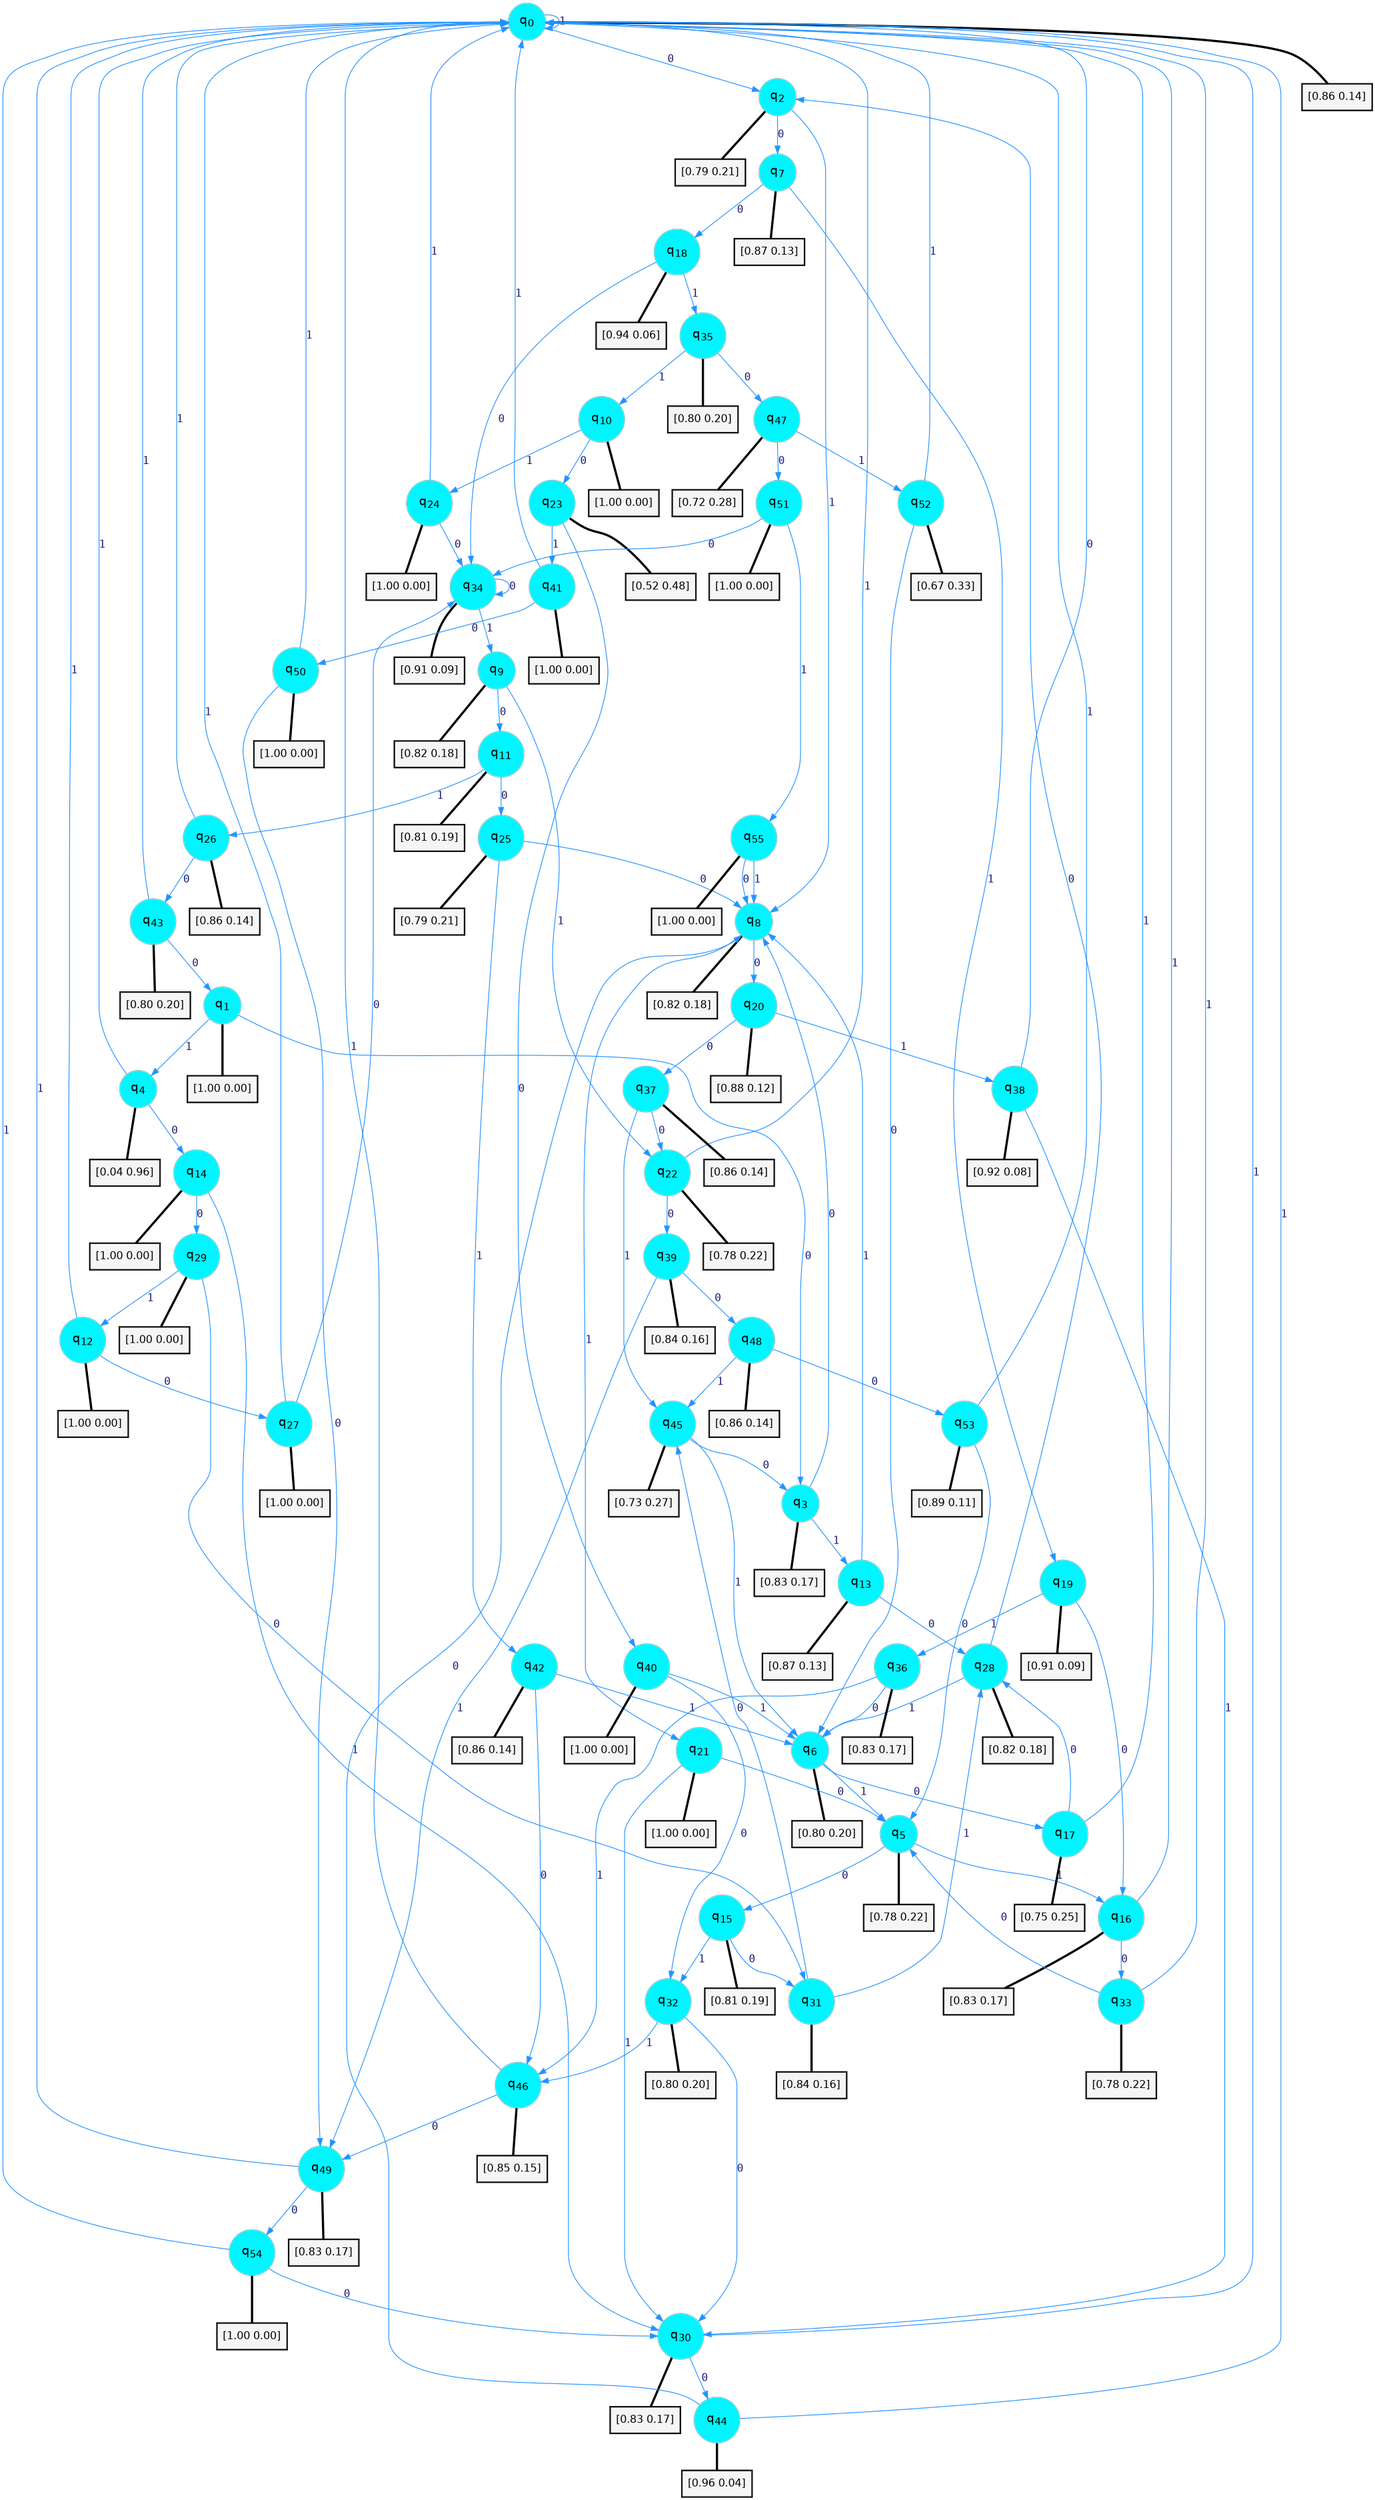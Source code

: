 digraph G {
graph [
bgcolor=transparent, dpi=300, rankdir=TD, size="40,25"];
node [
color=gray, fillcolor=turquoise1, fontcolor=black, fontname=Helvetica, fontsize=16, fontweight=bold, shape=circle, style=filled];
edge [
arrowsize=1, color=dodgerblue1, fontcolor=midnightblue, fontname=courier, fontweight=bold, penwidth=1, style=solid, weight=20];
0[label=<q<SUB>0</SUB>>];
1[label=<q<SUB>1</SUB>>];
2[label=<q<SUB>2</SUB>>];
3[label=<q<SUB>3</SUB>>];
4[label=<q<SUB>4</SUB>>];
5[label=<q<SUB>5</SUB>>];
6[label=<q<SUB>6</SUB>>];
7[label=<q<SUB>7</SUB>>];
8[label=<q<SUB>8</SUB>>];
9[label=<q<SUB>9</SUB>>];
10[label=<q<SUB>10</SUB>>];
11[label=<q<SUB>11</SUB>>];
12[label=<q<SUB>12</SUB>>];
13[label=<q<SUB>13</SUB>>];
14[label=<q<SUB>14</SUB>>];
15[label=<q<SUB>15</SUB>>];
16[label=<q<SUB>16</SUB>>];
17[label=<q<SUB>17</SUB>>];
18[label=<q<SUB>18</SUB>>];
19[label=<q<SUB>19</SUB>>];
20[label=<q<SUB>20</SUB>>];
21[label=<q<SUB>21</SUB>>];
22[label=<q<SUB>22</SUB>>];
23[label=<q<SUB>23</SUB>>];
24[label=<q<SUB>24</SUB>>];
25[label=<q<SUB>25</SUB>>];
26[label=<q<SUB>26</SUB>>];
27[label=<q<SUB>27</SUB>>];
28[label=<q<SUB>28</SUB>>];
29[label=<q<SUB>29</SUB>>];
30[label=<q<SUB>30</SUB>>];
31[label=<q<SUB>31</SUB>>];
32[label=<q<SUB>32</SUB>>];
33[label=<q<SUB>33</SUB>>];
34[label=<q<SUB>34</SUB>>];
35[label=<q<SUB>35</SUB>>];
36[label=<q<SUB>36</SUB>>];
37[label=<q<SUB>37</SUB>>];
38[label=<q<SUB>38</SUB>>];
39[label=<q<SUB>39</SUB>>];
40[label=<q<SUB>40</SUB>>];
41[label=<q<SUB>41</SUB>>];
42[label=<q<SUB>42</SUB>>];
43[label=<q<SUB>43</SUB>>];
44[label=<q<SUB>44</SUB>>];
45[label=<q<SUB>45</SUB>>];
46[label=<q<SUB>46</SUB>>];
47[label=<q<SUB>47</SUB>>];
48[label=<q<SUB>48</SUB>>];
49[label=<q<SUB>49</SUB>>];
50[label=<q<SUB>50</SUB>>];
51[label=<q<SUB>51</SUB>>];
52[label=<q<SUB>52</SUB>>];
53[label=<q<SUB>53</SUB>>];
54[label=<q<SUB>54</SUB>>];
55[label=<q<SUB>55</SUB>>];
56[label="[0.86 0.14]", shape=box,fontcolor=black, fontname=Helvetica, fontsize=14, penwidth=2, fillcolor=whitesmoke,color=black];
57[label="[1.00 0.00]", shape=box,fontcolor=black, fontname=Helvetica, fontsize=14, penwidth=2, fillcolor=whitesmoke,color=black];
58[label="[0.79 0.21]", shape=box,fontcolor=black, fontname=Helvetica, fontsize=14, penwidth=2, fillcolor=whitesmoke,color=black];
59[label="[0.83 0.17]", shape=box,fontcolor=black, fontname=Helvetica, fontsize=14, penwidth=2, fillcolor=whitesmoke,color=black];
60[label="[0.04 0.96]", shape=box,fontcolor=black, fontname=Helvetica, fontsize=14, penwidth=2, fillcolor=whitesmoke,color=black];
61[label="[0.78 0.22]", shape=box,fontcolor=black, fontname=Helvetica, fontsize=14, penwidth=2, fillcolor=whitesmoke,color=black];
62[label="[0.80 0.20]", shape=box,fontcolor=black, fontname=Helvetica, fontsize=14, penwidth=2, fillcolor=whitesmoke,color=black];
63[label="[0.87 0.13]", shape=box,fontcolor=black, fontname=Helvetica, fontsize=14, penwidth=2, fillcolor=whitesmoke,color=black];
64[label="[0.82 0.18]", shape=box,fontcolor=black, fontname=Helvetica, fontsize=14, penwidth=2, fillcolor=whitesmoke,color=black];
65[label="[0.82 0.18]", shape=box,fontcolor=black, fontname=Helvetica, fontsize=14, penwidth=2, fillcolor=whitesmoke,color=black];
66[label="[1.00 0.00]", shape=box,fontcolor=black, fontname=Helvetica, fontsize=14, penwidth=2, fillcolor=whitesmoke,color=black];
67[label="[0.81 0.19]", shape=box,fontcolor=black, fontname=Helvetica, fontsize=14, penwidth=2, fillcolor=whitesmoke,color=black];
68[label="[1.00 0.00]", shape=box,fontcolor=black, fontname=Helvetica, fontsize=14, penwidth=2, fillcolor=whitesmoke,color=black];
69[label="[0.87 0.13]", shape=box,fontcolor=black, fontname=Helvetica, fontsize=14, penwidth=2, fillcolor=whitesmoke,color=black];
70[label="[1.00 0.00]", shape=box,fontcolor=black, fontname=Helvetica, fontsize=14, penwidth=2, fillcolor=whitesmoke,color=black];
71[label="[0.81 0.19]", shape=box,fontcolor=black, fontname=Helvetica, fontsize=14, penwidth=2, fillcolor=whitesmoke,color=black];
72[label="[0.83 0.17]", shape=box,fontcolor=black, fontname=Helvetica, fontsize=14, penwidth=2, fillcolor=whitesmoke,color=black];
73[label="[0.75 0.25]", shape=box,fontcolor=black, fontname=Helvetica, fontsize=14, penwidth=2, fillcolor=whitesmoke,color=black];
74[label="[0.94 0.06]", shape=box,fontcolor=black, fontname=Helvetica, fontsize=14, penwidth=2, fillcolor=whitesmoke,color=black];
75[label="[0.91 0.09]", shape=box,fontcolor=black, fontname=Helvetica, fontsize=14, penwidth=2, fillcolor=whitesmoke,color=black];
76[label="[0.88 0.12]", shape=box,fontcolor=black, fontname=Helvetica, fontsize=14, penwidth=2, fillcolor=whitesmoke,color=black];
77[label="[1.00 0.00]", shape=box,fontcolor=black, fontname=Helvetica, fontsize=14, penwidth=2, fillcolor=whitesmoke,color=black];
78[label="[0.78 0.22]", shape=box,fontcolor=black, fontname=Helvetica, fontsize=14, penwidth=2, fillcolor=whitesmoke,color=black];
79[label="[0.52 0.48]", shape=box,fontcolor=black, fontname=Helvetica, fontsize=14, penwidth=2, fillcolor=whitesmoke,color=black];
80[label="[1.00 0.00]", shape=box,fontcolor=black, fontname=Helvetica, fontsize=14, penwidth=2, fillcolor=whitesmoke,color=black];
81[label="[0.79 0.21]", shape=box,fontcolor=black, fontname=Helvetica, fontsize=14, penwidth=2, fillcolor=whitesmoke,color=black];
82[label="[0.86 0.14]", shape=box,fontcolor=black, fontname=Helvetica, fontsize=14, penwidth=2, fillcolor=whitesmoke,color=black];
83[label="[1.00 0.00]", shape=box,fontcolor=black, fontname=Helvetica, fontsize=14, penwidth=2, fillcolor=whitesmoke,color=black];
84[label="[0.82 0.18]", shape=box,fontcolor=black, fontname=Helvetica, fontsize=14, penwidth=2, fillcolor=whitesmoke,color=black];
85[label="[1.00 0.00]", shape=box,fontcolor=black, fontname=Helvetica, fontsize=14, penwidth=2, fillcolor=whitesmoke,color=black];
86[label="[0.83 0.17]", shape=box,fontcolor=black, fontname=Helvetica, fontsize=14, penwidth=2, fillcolor=whitesmoke,color=black];
87[label="[0.84 0.16]", shape=box,fontcolor=black, fontname=Helvetica, fontsize=14, penwidth=2, fillcolor=whitesmoke,color=black];
88[label="[0.80 0.20]", shape=box,fontcolor=black, fontname=Helvetica, fontsize=14, penwidth=2, fillcolor=whitesmoke,color=black];
89[label="[0.78 0.22]", shape=box,fontcolor=black, fontname=Helvetica, fontsize=14, penwidth=2, fillcolor=whitesmoke,color=black];
90[label="[0.91 0.09]", shape=box,fontcolor=black, fontname=Helvetica, fontsize=14, penwidth=2, fillcolor=whitesmoke,color=black];
91[label="[0.80 0.20]", shape=box,fontcolor=black, fontname=Helvetica, fontsize=14, penwidth=2, fillcolor=whitesmoke,color=black];
92[label="[0.83 0.17]", shape=box,fontcolor=black, fontname=Helvetica, fontsize=14, penwidth=2, fillcolor=whitesmoke,color=black];
93[label="[0.86 0.14]", shape=box,fontcolor=black, fontname=Helvetica, fontsize=14, penwidth=2, fillcolor=whitesmoke,color=black];
94[label="[0.92 0.08]", shape=box,fontcolor=black, fontname=Helvetica, fontsize=14, penwidth=2, fillcolor=whitesmoke,color=black];
95[label="[0.84 0.16]", shape=box,fontcolor=black, fontname=Helvetica, fontsize=14, penwidth=2, fillcolor=whitesmoke,color=black];
96[label="[1.00 0.00]", shape=box,fontcolor=black, fontname=Helvetica, fontsize=14, penwidth=2, fillcolor=whitesmoke,color=black];
97[label="[1.00 0.00]", shape=box,fontcolor=black, fontname=Helvetica, fontsize=14, penwidth=2, fillcolor=whitesmoke,color=black];
98[label="[0.86 0.14]", shape=box,fontcolor=black, fontname=Helvetica, fontsize=14, penwidth=2, fillcolor=whitesmoke,color=black];
99[label="[0.80 0.20]", shape=box,fontcolor=black, fontname=Helvetica, fontsize=14, penwidth=2, fillcolor=whitesmoke,color=black];
100[label="[0.96 0.04]", shape=box,fontcolor=black, fontname=Helvetica, fontsize=14, penwidth=2, fillcolor=whitesmoke,color=black];
101[label="[0.73 0.27]", shape=box,fontcolor=black, fontname=Helvetica, fontsize=14, penwidth=2, fillcolor=whitesmoke,color=black];
102[label="[0.85 0.15]", shape=box,fontcolor=black, fontname=Helvetica, fontsize=14, penwidth=2, fillcolor=whitesmoke,color=black];
103[label="[0.72 0.28]", shape=box,fontcolor=black, fontname=Helvetica, fontsize=14, penwidth=2, fillcolor=whitesmoke,color=black];
104[label="[0.86 0.14]", shape=box,fontcolor=black, fontname=Helvetica, fontsize=14, penwidth=2, fillcolor=whitesmoke,color=black];
105[label="[0.83 0.17]", shape=box,fontcolor=black, fontname=Helvetica, fontsize=14, penwidth=2, fillcolor=whitesmoke,color=black];
106[label="[1.00 0.00]", shape=box,fontcolor=black, fontname=Helvetica, fontsize=14, penwidth=2, fillcolor=whitesmoke,color=black];
107[label="[1.00 0.00]", shape=box,fontcolor=black, fontname=Helvetica, fontsize=14, penwidth=2, fillcolor=whitesmoke,color=black];
108[label="[0.67 0.33]", shape=box,fontcolor=black, fontname=Helvetica, fontsize=14, penwidth=2, fillcolor=whitesmoke,color=black];
109[label="[0.89 0.11]", shape=box,fontcolor=black, fontname=Helvetica, fontsize=14, penwidth=2, fillcolor=whitesmoke,color=black];
110[label="[1.00 0.00]", shape=box,fontcolor=black, fontname=Helvetica, fontsize=14, penwidth=2, fillcolor=whitesmoke,color=black];
111[label="[1.00 0.00]", shape=box,fontcolor=black, fontname=Helvetica, fontsize=14, penwidth=2, fillcolor=whitesmoke,color=black];
0->2 [label=0];
0->0 [label=1];
0->56 [arrowhead=none, penwidth=3,color=black];
1->3 [label=0];
1->4 [label=1];
1->57 [arrowhead=none, penwidth=3,color=black];
2->7 [label=0];
2->8 [label=1];
2->58 [arrowhead=none, penwidth=3,color=black];
3->8 [label=0];
3->13 [label=1];
3->59 [arrowhead=none, penwidth=3,color=black];
4->14 [label=0];
4->0 [label=1];
4->60 [arrowhead=none, penwidth=3,color=black];
5->15 [label=0];
5->16 [label=1];
5->61 [arrowhead=none, penwidth=3,color=black];
6->17 [label=0];
6->5 [label=1];
6->62 [arrowhead=none, penwidth=3,color=black];
7->18 [label=0];
7->19 [label=1];
7->63 [arrowhead=none, penwidth=3,color=black];
8->20 [label=0];
8->21 [label=1];
8->64 [arrowhead=none, penwidth=3,color=black];
9->11 [label=0];
9->22 [label=1];
9->65 [arrowhead=none, penwidth=3,color=black];
10->23 [label=0];
10->24 [label=1];
10->66 [arrowhead=none, penwidth=3,color=black];
11->25 [label=0];
11->26 [label=1];
11->67 [arrowhead=none, penwidth=3,color=black];
12->27 [label=0];
12->0 [label=1];
12->68 [arrowhead=none, penwidth=3,color=black];
13->28 [label=0];
13->8 [label=1];
13->69 [arrowhead=none, penwidth=3,color=black];
14->29 [label=0];
14->30 [label=1];
14->70 [arrowhead=none, penwidth=3,color=black];
15->31 [label=0];
15->32 [label=1];
15->71 [arrowhead=none, penwidth=3,color=black];
16->33 [label=0];
16->0 [label=1];
16->72 [arrowhead=none, penwidth=3,color=black];
17->28 [label=0];
17->0 [label=1];
17->73 [arrowhead=none, penwidth=3,color=black];
18->34 [label=0];
18->35 [label=1];
18->74 [arrowhead=none, penwidth=3,color=black];
19->16 [label=0];
19->36 [label=1];
19->75 [arrowhead=none, penwidth=3,color=black];
20->37 [label=0];
20->38 [label=1];
20->76 [arrowhead=none, penwidth=3,color=black];
21->5 [label=0];
21->30 [label=1];
21->77 [arrowhead=none, penwidth=3,color=black];
22->39 [label=0];
22->0 [label=1];
22->78 [arrowhead=none, penwidth=3,color=black];
23->40 [label=0];
23->41 [label=1];
23->79 [arrowhead=none, penwidth=3,color=black];
24->34 [label=0];
24->0 [label=1];
24->80 [arrowhead=none, penwidth=3,color=black];
25->8 [label=0];
25->42 [label=1];
25->81 [arrowhead=none, penwidth=3,color=black];
26->43 [label=0];
26->0 [label=1];
26->82 [arrowhead=none, penwidth=3,color=black];
27->34 [label=0];
27->0 [label=1];
27->83 [arrowhead=none, penwidth=3,color=black];
28->2 [label=0];
28->6 [label=1];
28->84 [arrowhead=none, penwidth=3,color=black];
29->31 [label=0];
29->12 [label=1];
29->85 [arrowhead=none, penwidth=3,color=black];
30->44 [label=0];
30->0 [label=1];
30->86 [arrowhead=none, penwidth=3,color=black];
31->45 [label=0];
31->28 [label=1];
31->87 [arrowhead=none, penwidth=3,color=black];
32->30 [label=0];
32->46 [label=1];
32->88 [arrowhead=none, penwidth=3,color=black];
33->5 [label=0];
33->0 [label=1];
33->89 [arrowhead=none, penwidth=3,color=black];
34->34 [label=0];
34->9 [label=1];
34->90 [arrowhead=none, penwidth=3,color=black];
35->47 [label=0];
35->10 [label=1];
35->91 [arrowhead=none, penwidth=3,color=black];
36->6 [label=0];
36->46 [label=1];
36->92 [arrowhead=none, penwidth=3,color=black];
37->22 [label=0];
37->45 [label=1];
37->93 [arrowhead=none, penwidth=3,color=black];
38->0 [label=0];
38->30 [label=1];
38->94 [arrowhead=none, penwidth=3,color=black];
39->48 [label=0];
39->49 [label=1];
39->95 [arrowhead=none, penwidth=3,color=black];
40->32 [label=0];
40->6 [label=1];
40->96 [arrowhead=none, penwidth=3,color=black];
41->50 [label=0];
41->0 [label=1];
41->97 [arrowhead=none, penwidth=3,color=black];
42->46 [label=0];
42->6 [label=1];
42->98 [arrowhead=none, penwidth=3,color=black];
43->1 [label=0];
43->0 [label=1];
43->99 [arrowhead=none, penwidth=3,color=black];
44->8 [label=0];
44->0 [label=1];
44->100 [arrowhead=none, penwidth=3,color=black];
45->3 [label=0];
45->6 [label=1];
45->101 [arrowhead=none, penwidth=3,color=black];
46->49 [label=0];
46->0 [label=1];
46->102 [arrowhead=none, penwidth=3,color=black];
47->51 [label=0];
47->52 [label=1];
47->103 [arrowhead=none, penwidth=3,color=black];
48->53 [label=0];
48->45 [label=1];
48->104 [arrowhead=none, penwidth=3,color=black];
49->54 [label=0];
49->0 [label=1];
49->105 [arrowhead=none, penwidth=3,color=black];
50->49 [label=0];
50->0 [label=1];
50->106 [arrowhead=none, penwidth=3,color=black];
51->34 [label=0];
51->55 [label=1];
51->107 [arrowhead=none, penwidth=3,color=black];
52->6 [label=0];
52->0 [label=1];
52->108 [arrowhead=none, penwidth=3,color=black];
53->5 [label=0];
53->0 [label=1];
53->109 [arrowhead=none, penwidth=3,color=black];
54->30 [label=0];
54->0 [label=1];
54->110 [arrowhead=none, penwidth=3,color=black];
55->8 [label=0];
55->8 [label=1];
55->111 [arrowhead=none, penwidth=3,color=black];
}
